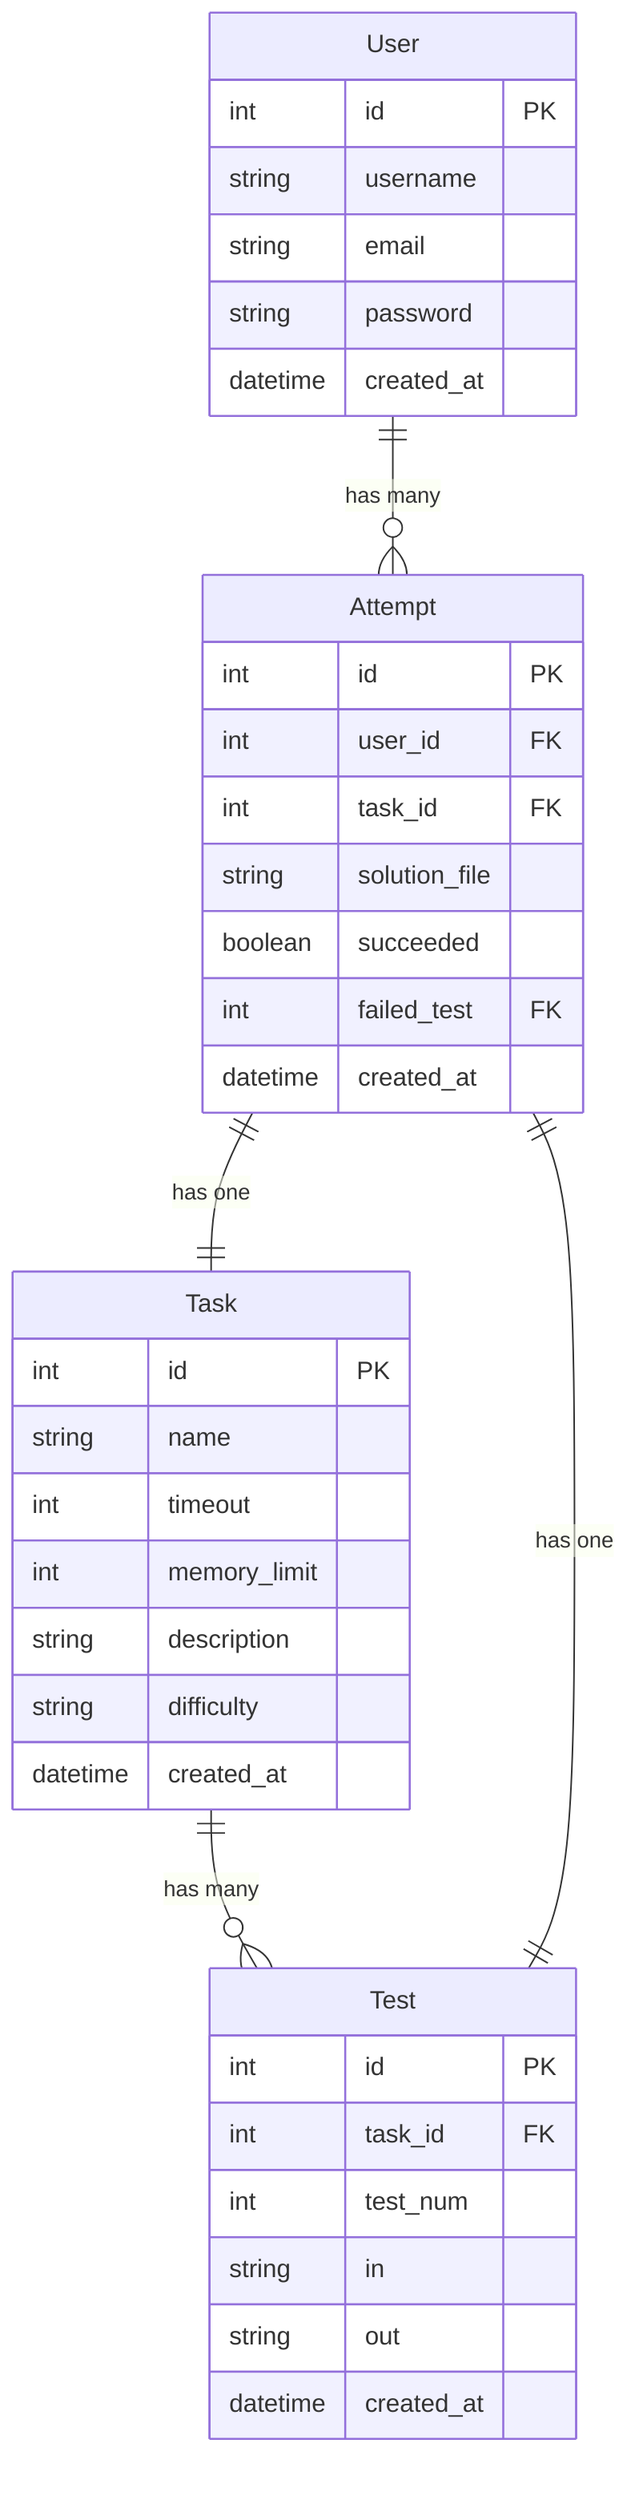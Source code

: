 erDiagram
    User {
        int id PK
        string username
        string email
        string password
        datetime created_at
    }

    Task {
        int id PK
        string name
        int timeout
        int memory_limit
        string description
        string difficulty
        datetime created_at
    }

    Test {
        int id PK
        int task_id FK
        int test_num
        string in
        string out
        datetime created_at
    }

    Attempt {
        int id PK
        int user_id FK
        int task_id FK
        string solution_file
        boolean succeeded
        int failed_test FK
        datetime created_at
    }

    %% Relationships
    User ||--o{ Attempt: "has many"
    Task ||--o{ Test : "has many"
    Attempt ||--|| Task : "has one"
    Attempt ||--|| Test : "has one"